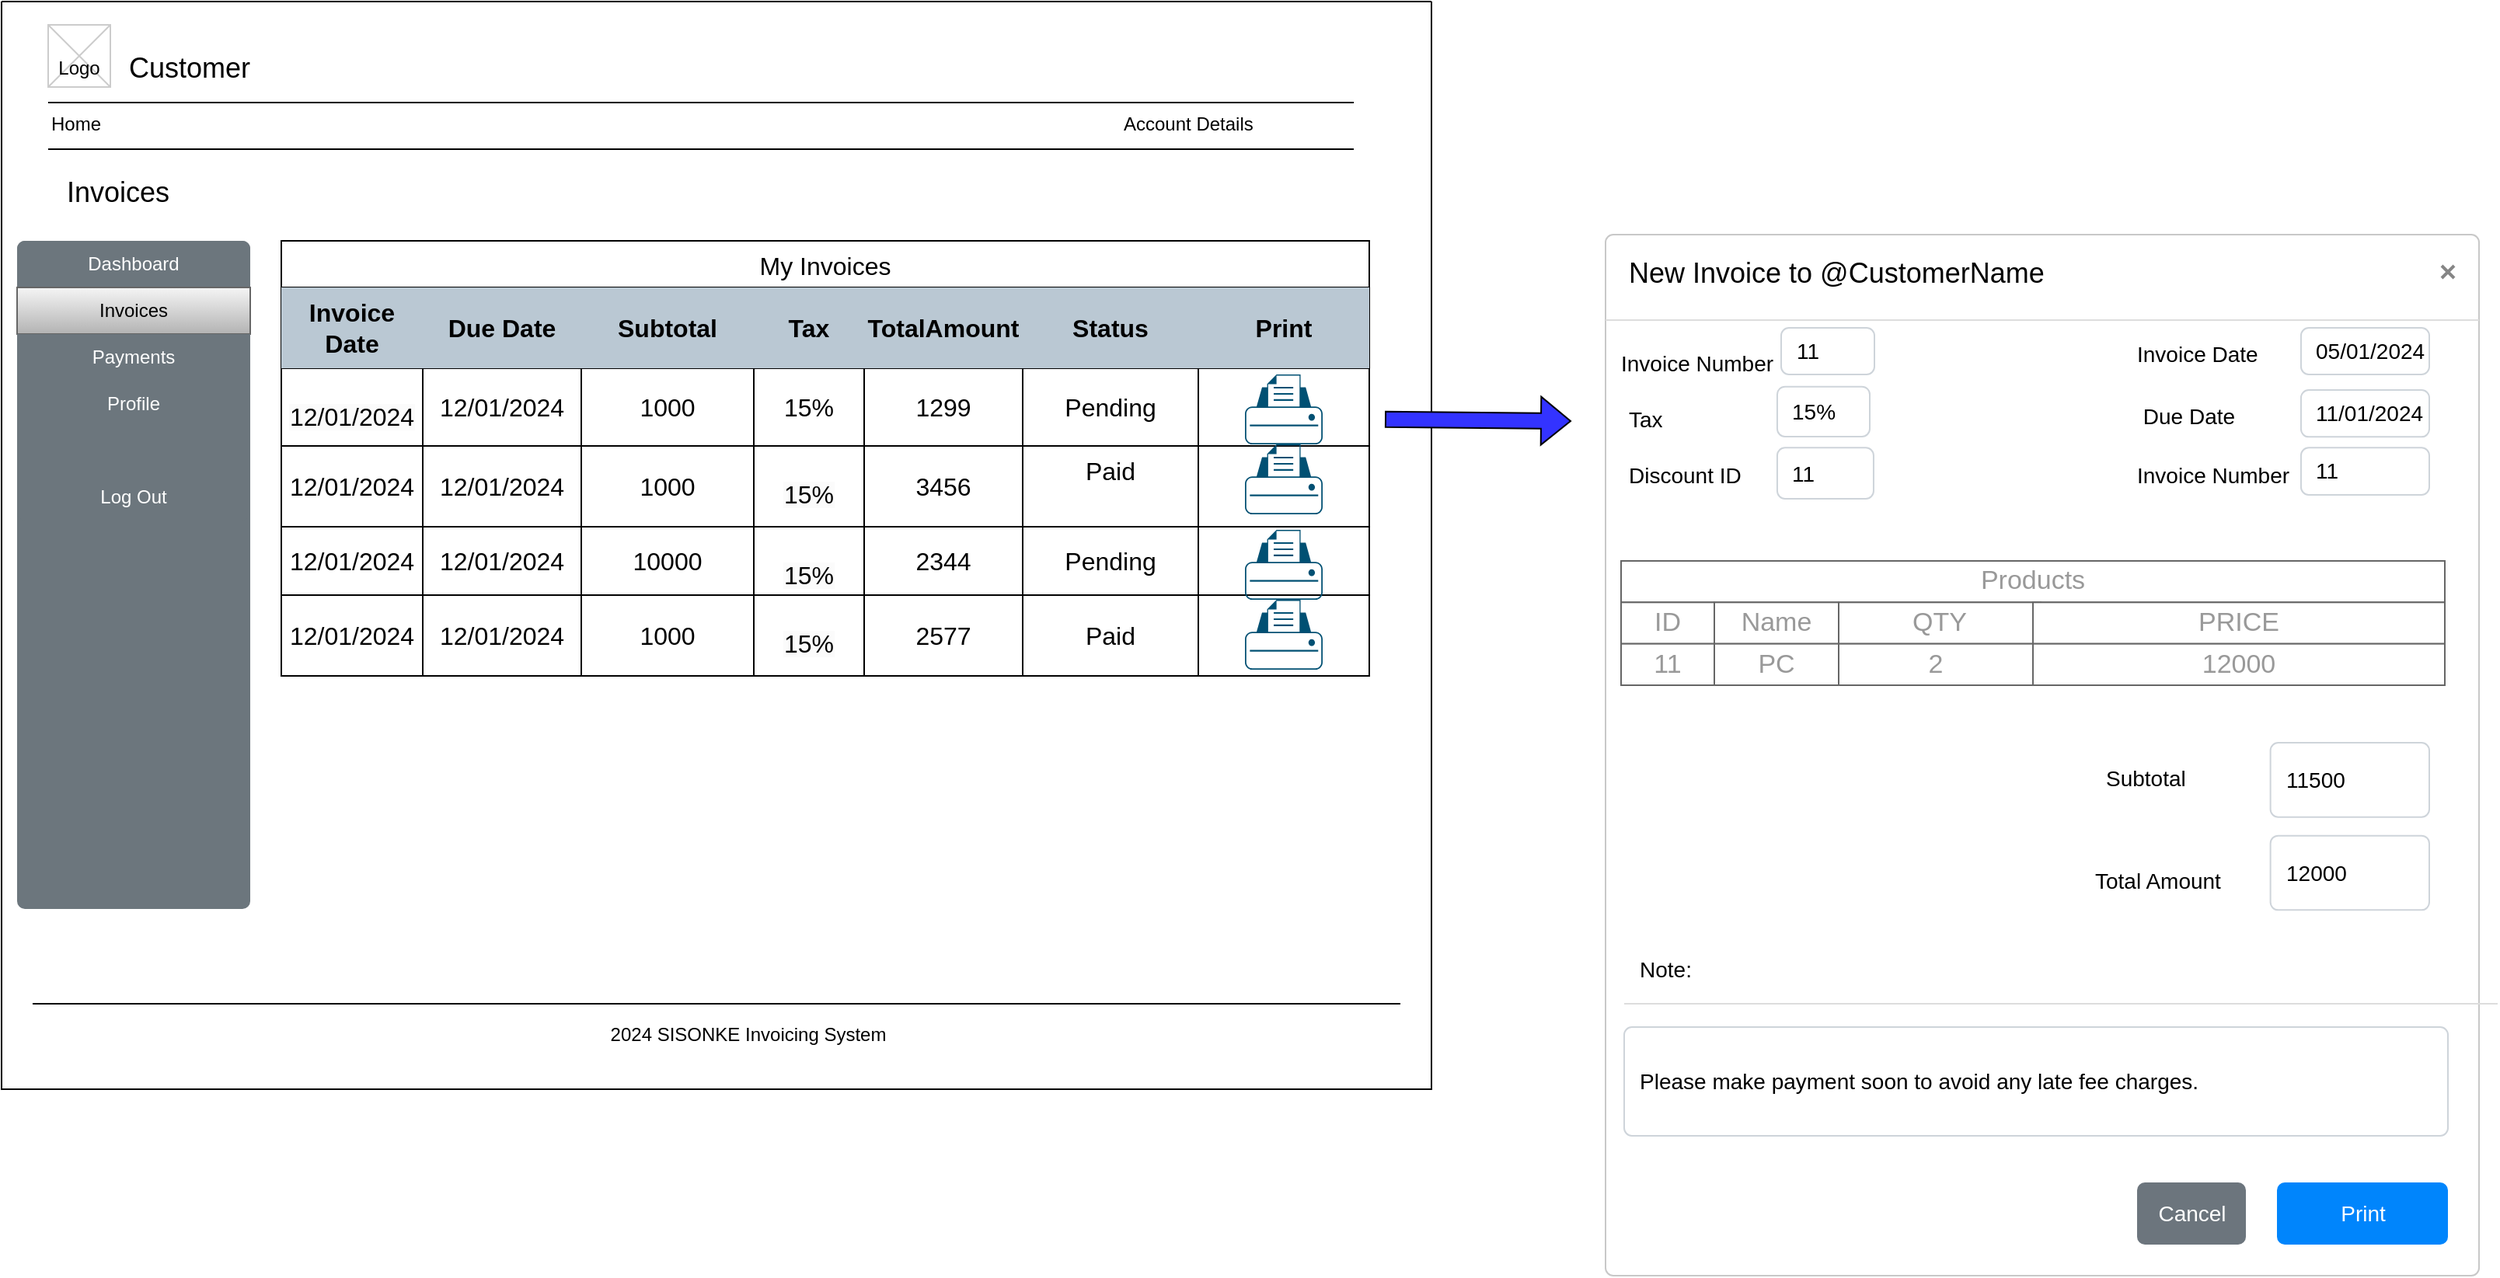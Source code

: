 <mxfile version="24.5.3" type="device">
  <diagram name="Page-1" id="y7AELLsBzkKwgcuG2bdO">
    <mxGraphModel dx="1902" dy="493" grid="1" gridSize="10" guides="1" tooltips="1" connect="1" arrows="1" fold="1" page="1" pageScale="1" pageWidth="827" pageHeight="1169" math="0" shadow="0">
      <root>
        <mxCell id="0" />
        <mxCell id="1" parent="0" />
        <mxCell id="CX3B6Y_W4LNCii7h9W19-57" value="" style="swimlane;startSize=0;" vertex="1" parent="1">
          <mxGeometry x="-10" width="920" height="700" as="geometry" />
        </mxCell>
        <mxCell id="CX3B6Y_W4LNCii7h9W19-58" value="" style="line;strokeWidth=1" vertex="1" parent="CX3B6Y_W4LNCii7h9W19-57">
          <mxGeometry x="20" y="640" width="880" height="10" as="geometry" />
        </mxCell>
        <mxCell id="CX3B6Y_W4LNCii7h9W19-59" value="" style="html=1;shadow=0;dashed=0;shape=mxgraph.bootstrap.rrect;rSize=5;strokeColor=none;html=1;whiteSpace=wrap;fillColor=#6C767D;fontColor=#ffffff;sketch=0;" vertex="1" parent="CX3B6Y_W4LNCii7h9W19-57">
          <mxGeometry x="10" y="154" width="150" height="430" as="geometry" />
        </mxCell>
        <mxCell id="CX3B6Y_W4LNCii7h9W19-60" value="Dashboard" style="strokeColor=inherit;fillColor=inherit;gradientColor=inherit;fontColor=inherit;html=1;shadow=0;dashed=0;shape=mxgraph.bootstrap.topButton;rSize=5;perimeter=none;whiteSpace=wrap;resizeWidth=1;sketch=0;" vertex="1" parent="CX3B6Y_W4LNCii7h9W19-59">
          <mxGeometry width="150" height="30" relative="1" as="geometry" />
        </mxCell>
        <mxCell id="CX3B6Y_W4LNCii7h9W19-61" value="Invoices" style="strokeColor=#666666;fillColor=#f5f5f5;gradientColor=#b3b3b3;html=1;shadow=5;dashed=0;perimeter=none;whiteSpace=wrap;resizeWidth=1;sketch=0;" vertex="1" parent="CX3B6Y_W4LNCii7h9W19-59">
          <mxGeometry width="150" height="30" relative="1" as="geometry">
            <mxPoint y="30" as="offset" />
          </mxGeometry>
        </mxCell>
        <mxCell id="CX3B6Y_W4LNCii7h9W19-62" value="Payments" style="strokeColor=inherit;fillColor=inherit;gradientColor=inherit;fontColor=inherit;html=1;shadow=0;dashed=0;perimeter=none;whiteSpace=wrap;resizeWidth=1;sketch=0;" vertex="1" parent="CX3B6Y_W4LNCii7h9W19-59">
          <mxGeometry width="150" height="30" relative="1" as="geometry">
            <mxPoint y="60" as="offset" />
          </mxGeometry>
        </mxCell>
        <mxCell id="CX3B6Y_W4LNCii7h9W19-63" value="Profile" style="strokeColor=inherit;fillColor=inherit;gradientColor=inherit;fontColor=inherit;html=1;shadow=0;dashed=0;perimeter=none;whiteSpace=wrap;resizeWidth=1;sketch=0;" vertex="1" parent="CX3B6Y_W4LNCii7h9W19-59">
          <mxGeometry width="150" height="30" relative="1" as="geometry">
            <mxPoint y="90" as="offset" />
          </mxGeometry>
        </mxCell>
        <mxCell id="CX3B6Y_W4LNCii7h9W19-64" value="" style="strokeColor=inherit;fillColor=inherit;gradientColor=inherit;fontColor=inherit;html=1;shadow=0;dashed=0;perimeter=none;whiteSpace=wrap;resizeWidth=1;sketch=0;" vertex="1" parent="CX3B6Y_W4LNCii7h9W19-59">
          <mxGeometry width="150" height="30" relative="1" as="geometry">
            <mxPoint y="120" as="offset" />
          </mxGeometry>
        </mxCell>
        <mxCell id="CX3B6Y_W4LNCii7h9W19-65" value="Log Out" style="strokeColor=inherit;fillColor=inherit;gradientColor=inherit;fontColor=inherit;html=1;shadow=0;dashed=0;shape=mxgraph.bootstrap.bottomButton;rSize=5;perimeter=none;whiteSpace=wrap;resizeWidth=1;resizeHeight=0;sketch=0;" vertex="1" parent="CX3B6Y_W4LNCii7h9W19-59">
          <mxGeometry y="1" width="150" height="30" relative="1" as="geometry">
            <mxPoint y="-280" as="offset" />
          </mxGeometry>
        </mxCell>
        <mxCell id="CX3B6Y_W4LNCii7h9W19-68" value="    Invoices" style="text;spacingTop=-5;fontSize=18;fontStyle=0" vertex="1" parent="CX3B6Y_W4LNCii7h9W19-57">
          <mxGeometry x="20" y="110" width="230" height="20" as="geometry" />
        </mxCell>
        <mxCell id="CX3B6Y_W4LNCii7h9W19-69" value="My Invoices" style="shape=table;startSize=30;container=1;collapsible=0;childLayout=tableLayout;strokeColor=default;fontSize=16;" vertex="1" parent="CX3B6Y_W4LNCii7h9W19-57">
          <mxGeometry x="180" y="154" width="700" height="280" as="geometry" />
        </mxCell>
        <mxCell id="CX3B6Y_W4LNCii7h9W19-70" value="" style="shape=tableRow;horizontal=0;startSize=0;swimlaneHead=0;swimlaneBody=0;strokeColor=inherit;top=0;left=0;bottom=0;right=0;collapsible=0;dropTarget=0;fillColor=none;points=[[0,0.5],[1,0.5]];portConstraint=eastwest;fontSize=16;" vertex="1" parent="CX3B6Y_W4LNCii7h9W19-69">
          <mxGeometry y="30" width="700" height="52" as="geometry" />
        </mxCell>
        <mxCell id="CX3B6Y_W4LNCii7h9W19-71" value="Invoice Date" style="shape=partialRectangle;html=1;whiteSpace=wrap;connectable=0;strokeColor=#23445d;overflow=hidden;fillColor=#bac8d3;top=0;left=0;bottom=0;right=0;pointerEvents=1;fontSize=16;fontStyle=1" vertex="1" parent="CX3B6Y_W4LNCii7h9W19-70">
          <mxGeometry width="91" height="52" as="geometry">
            <mxRectangle width="91" height="52" as="alternateBounds" />
          </mxGeometry>
        </mxCell>
        <mxCell id="CX3B6Y_W4LNCii7h9W19-72" value="Due Date" style="shape=partialRectangle;html=1;whiteSpace=wrap;connectable=0;strokeColor=#23445d;overflow=hidden;fillColor=#bac8d3;top=0;left=0;bottom=0;right=0;pointerEvents=1;fontSize=16;fontStyle=1" vertex="1" parent="CX3B6Y_W4LNCii7h9W19-70">
          <mxGeometry x="91" width="102" height="52" as="geometry">
            <mxRectangle width="102" height="52" as="alternateBounds" />
          </mxGeometry>
        </mxCell>
        <mxCell id="CX3B6Y_W4LNCii7h9W19-73" value="Subtotal" style="shape=partialRectangle;html=1;whiteSpace=wrap;connectable=0;strokeColor=#23445d;overflow=hidden;fillColor=#bac8d3;top=0;left=0;bottom=0;right=0;pointerEvents=1;fontSize=16;fontStyle=1" vertex="1" parent="CX3B6Y_W4LNCii7h9W19-70">
          <mxGeometry x="193" width="111" height="52" as="geometry">
            <mxRectangle width="111" height="52" as="alternateBounds" />
          </mxGeometry>
        </mxCell>
        <mxCell id="CX3B6Y_W4LNCii7h9W19-74" value="Tax" style="shape=partialRectangle;html=1;whiteSpace=wrap;connectable=0;strokeColor=#23445d;overflow=hidden;fillColor=#bac8d3;top=0;left=0;bottom=0;right=0;pointerEvents=1;fontSize=16;fontStyle=1" vertex="1" parent="CX3B6Y_W4LNCii7h9W19-70">
          <mxGeometry x="304" width="71" height="52" as="geometry">
            <mxRectangle width="71" height="52" as="alternateBounds" />
          </mxGeometry>
        </mxCell>
        <mxCell id="CX3B6Y_W4LNCii7h9W19-75" value="TotalAmount" style="shape=partialRectangle;html=1;whiteSpace=wrap;connectable=0;strokeColor=#23445d;overflow=hidden;fillColor=#bac8d3;top=0;left=0;bottom=0;right=0;pointerEvents=1;fontSize=16;fontStyle=1" vertex="1" parent="CX3B6Y_W4LNCii7h9W19-70">
          <mxGeometry x="375" width="102" height="52" as="geometry">
            <mxRectangle width="102" height="52" as="alternateBounds" />
          </mxGeometry>
        </mxCell>
        <mxCell id="CX3B6Y_W4LNCii7h9W19-76" value="Status" style="shape=partialRectangle;html=1;whiteSpace=wrap;connectable=0;strokeColor=#23445d;overflow=hidden;fillColor=#bac8d3;top=0;left=0;bottom=0;right=0;pointerEvents=1;fontSize=16;fontStyle=1" vertex="1" parent="CX3B6Y_W4LNCii7h9W19-70">
          <mxGeometry x="477" width="113" height="52" as="geometry">
            <mxRectangle width="113" height="52" as="alternateBounds" />
          </mxGeometry>
        </mxCell>
        <mxCell id="CX3B6Y_W4LNCii7h9W19-129" value="Print" style="shape=partialRectangle;html=1;whiteSpace=wrap;connectable=0;strokeColor=#23445d;overflow=hidden;fillColor=#bac8d3;top=0;left=0;bottom=0;right=0;pointerEvents=1;fontSize=16;fontStyle=1" vertex="1" parent="CX3B6Y_W4LNCii7h9W19-70">
          <mxGeometry x="590" width="110" height="52" as="geometry">
            <mxRectangle width="110" height="52" as="alternateBounds" />
          </mxGeometry>
        </mxCell>
        <mxCell id="CX3B6Y_W4LNCii7h9W19-77" value="" style="shape=tableRow;horizontal=0;startSize=0;swimlaneHead=0;swimlaneBody=0;strokeColor=inherit;top=0;left=0;bottom=0;right=0;collapsible=0;dropTarget=0;fillColor=none;points=[[0,0.5],[1,0.5]];portConstraint=eastwest;fontSize=16;" vertex="1" parent="CX3B6Y_W4LNCii7h9W19-69">
          <mxGeometry y="82" width="700" height="50" as="geometry" />
        </mxCell>
        <mxCell id="CX3B6Y_W4LNCii7h9W19-78" value="&#xa;&lt;span style=&quot;color: rgb(0, 0, 0); font-family: Helvetica; font-size: 16px; font-style: normal; font-variant-ligatures: normal; font-variant-caps: normal; font-weight: 400; letter-spacing: normal; orphans: 2; text-align: center; text-indent: 0px; text-transform: none; widows: 2; word-spacing: 0px; -webkit-text-stroke-width: 0px; white-space: normal; background-color: rgb(251, 251, 251); text-decoration-thickness: initial; text-decoration-style: initial; text-decoration-color: initial; display: inline !important; float: none;&quot;&gt;12/01/2024&lt;/span&gt;&#xa;&#xa;" style="shape=partialRectangle;html=1;whiteSpace=wrap;connectable=0;strokeColor=inherit;overflow=hidden;fillColor=none;top=0;left=0;bottom=0;right=0;pointerEvents=1;fontSize=16;" vertex="1" parent="CX3B6Y_W4LNCii7h9W19-77">
          <mxGeometry width="91" height="50" as="geometry">
            <mxRectangle width="91" height="50" as="alternateBounds" />
          </mxGeometry>
        </mxCell>
        <mxCell id="CX3B6Y_W4LNCii7h9W19-79" value="12/01/2024" style="shape=partialRectangle;html=1;whiteSpace=wrap;connectable=0;strokeColor=inherit;overflow=hidden;fillColor=none;top=0;left=0;bottom=0;right=0;pointerEvents=1;fontSize=16;" vertex="1" parent="CX3B6Y_W4LNCii7h9W19-77">
          <mxGeometry x="91" width="102" height="50" as="geometry">
            <mxRectangle width="102" height="50" as="alternateBounds" />
          </mxGeometry>
        </mxCell>
        <mxCell id="CX3B6Y_W4LNCii7h9W19-80" value="1000" style="shape=partialRectangle;html=1;whiteSpace=wrap;connectable=0;strokeColor=inherit;overflow=hidden;fillColor=none;top=0;left=0;bottom=0;right=0;pointerEvents=1;fontSize=16;" vertex="1" parent="CX3B6Y_W4LNCii7h9W19-77">
          <mxGeometry x="193" width="111" height="50" as="geometry">
            <mxRectangle width="111" height="50" as="alternateBounds" />
          </mxGeometry>
        </mxCell>
        <mxCell id="CX3B6Y_W4LNCii7h9W19-81" value="15%" style="shape=partialRectangle;html=1;whiteSpace=wrap;connectable=0;strokeColor=inherit;overflow=hidden;fillColor=none;top=0;left=0;bottom=0;right=0;pointerEvents=1;fontSize=16;" vertex="1" parent="CX3B6Y_W4LNCii7h9W19-77">
          <mxGeometry x="304" width="71" height="50" as="geometry">
            <mxRectangle width="71" height="50" as="alternateBounds" />
          </mxGeometry>
        </mxCell>
        <mxCell id="CX3B6Y_W4LNCii7h9W19-82" value="1299" style="shape=partialRectangle;html=1;whiteSpace=wrap;connectable=0;strokeColor=inherit;overflow=hidden;fillColor=none;top=0;left=0;bottom=0;right=0;pointerEvents=1;fontSize=16;" vertex="1" parent="CX3B6Y_W4LNCii7h9W19-77">
          <mxGeometry x="375" width="102" height="50" as="geometry">
            <mxRectangle width="102" height="50" as="alternateBounds" />
          </mxGeometry>
        </mxCell>
        <mxCell id="CX3B6Y_W4LNCii7h9W19-83" value="Pending" style="shape=partialRectangle;html=1;whiteSpace=wrap;connectable=0;strokeColor=inherit;overflow=hidden;fillColor=none;top=0;left=0;bottom=0;right=0;pointerEvents=1;fontSize=16;" vertex="1" parent="CX3B6Y_W4LNCii7h9W19-77">
          <mxGeometry x="477" width="113" height="50" as="geometry">
            <mxRectangle width="113" height="50" as="alternateBounds" />
          </mxGeometry>
        </mxCell>
        <mxCell id="CX3B6Y_W4LNCii7h9W19-130" style="shape=partialRectangle;html=1;whiteSpace=wrap;connectable=0;strokeColor=inherit;overflow=hidden;fillColor=none;top=0;left=0;bottom=0;right=0;pointerEvents=1;fontSize=16;" vertex="1" parent="CX3B6Y_W4LNCii7h9W19-77">
          <mxGeometry x="590" width="110" height="50" as="geometry">
            <mxRectangle width="110" height="50" as="alternateBounds" />
          </mxGeometry>
        </mxCell>
        <mxCell id="CX3B6Y_W4LNCii7h9W19-84" value="" style="shape=tableRow;horizontal=0;startSize=0;swimlaneHead=0;swimlaneBody=0;strokeColor=inherit;top=0;left=0;bottom=0;right=0;collapsible=0;dropTarget=0;fillColor=none;points=[[0,0.5],[1,0.5]];portConstraint=eastwest;fontSize=16;" vertex="1" parent="CX3B6Y_W4LNCii7h9W19-69">
          <mxGeometry y="132" width="700" height="52" as="geometry" />
        </mxCell>
        <mxCell id="CX3B6Y_W4LNCii7h9W19-85" value="12/01/2024" style="shape=partialRectangle;html=1;whiteSpace=wrap;connectable=0;strokeColor=inherit;overflow=hidden;fillColor=none;top=0;left=0;bottom=0;right=0;pointerEvents=1;fontSize=16;" vertex="1" parent="CX3B6Y_W4LNCii7h9W19-84">
          <mxGeometry width="91" height="52" as="geometry">
            <mxRectangle width="91" height="52" as="alternateBounds" />
          </mxGeometry>
        </mxCell>
        <mxCell id="CX3B6Y_W4LNCii7h9W19-86" value="12/01/2024" style="shape=partialRectangle;html=1;whiteSpace=wrap;connectable=0;strokeColor=inherit;overflow=hidden;fillColor=none;top=0;left=0;bottom=0;right=0;pointerEvents=1;fontSize=16;" vertex="1" parent="CX3B6Y_W4LNCii7h9W19-84">
          <mxGeometry x="91" width="102" height="52" as="geometry">
            <mxRectangle width="102" height="52" as="alternateBounds" />
          </mxGeometry>
        </mxCell>
        <mxCell id="CX3B6Y_W4LNCii7h9W19-87" value="1000" style="shape=partialRectangle;html=1;whiteSpace=wrap;connectable=0;strokeColor=inherit;overflow=hidden;fillColor=none;top=0;left=0;bottom=0;right=0;pointerEvents=1;fontSize=16;" vertex="1" parent="CX3B6Y_W4LNCii7h9W19-84">
          <mxGeometry x="193" width="111" height="52" as="geometry">
            <mxRectangle width="111" height="52" as="alternateBounds" />
          </mxGeometry>
        </mxCell>
        <mxCell id="CX3B6Y_W4LNCii7h9W19-88" value="&#xa;&lt;span style=&quot;color: rgb(0, 0, 0); font-family: Helvetica; font-size: 16px; font-style: normal; font-variant-ligatures: normal; font-variant-caps: normal; font-weight: 400; letter-spacing: normal; orphans: 2; text-align: center; text-indent: 0px; text-transform: none; widows: 2; word-spacing: 0px; -webkit-text-stroke-width: 0px; white-space: normal; background-color: rgb(251, 251, 251); text-decoration-thickness: initial; text-decoration-style: initial; text-decoration-color: initial; display: inline !important; float: none;&quot;&gt;15%&lt;/span&gt;&#xa;&#xa;" style="shape=partialRectangle;html=1;whiteSpace=wrap;connectable=0;strokeColor=inherit;overflow=hidden;fillColor=none;top=0;left=0;bottom=0;right=0;pointerEvents=1;fontSize=16;" vertex="1" parent="CX3B6Y_W4LNCii7h9W19-84">
          <mxGeometry x="304" width="71" height="52" as="geometry">
            <mxRectangle width="71" height="52" as="alternateBounds" />
          </mxGeometry>
        </mxCell>
        <mxCell id="CX3B6Y_W4LNCii7h9W19-89" value="3456" style="shape=partialRectangle;html=1;whiteSpace=wrap;connectable=0;strokeColor=inherit;overflow=hidden;fillColor=none;top=0;left=0;bottom=0;right=0;pointerEvents=1;fontSize=16;" vertex="1" parent="CX3B6Y_W4LNCii7h9W19-84">
          <mxGeometry x="375" width="102" height="52" as="geometry">
            <mxRectangle width="102" height="52" as="alternateBounds" />
          </mxGeometry>
        </mxCell>
        <mxCell id="CX3B6Y_W4LNCii7h9W19-90" value="Paid&lt;div&gt;&lt;span style=&quot;white-space: pre;&quot;&gt;&#x9;&lt;/span&gt;&lt;span style=&quot;white-space: pre;&quot;&gt;&#x9;&lt;/span&gt;&lt;br&gt;&lt;/div&gt;" style="shape=partialRectangle;html=1;whiteSpace=wrap;connectable=0;strokeColor=inherit;overflow=hidden;fillColor=none;top=0;left=0;bottom=0;right=0;pointerEvents=1;fontSize=16;" vertex="1" parent="CX3B6Y_W4LNCii7h9W19-84">
          <mxGeometry x="477" width="113" height="52" as="geometry">
            <mxRectangle width="113" height="52" as="alternateBounds" />
          </mxGeometry>
        </mxCell>
        <mxCell id="CX3B6Y_W4LNCii7h9W19-131" value="&lt;span style=&quot;color: rgba(0, 0, 0, 0); font-family: monospace; font-size: 0px; text-align: start; text-wrap: nowrap;&quot;&gt;%3CmxGraphModel%3E%3Croot%3E%3CmxCell%20id%3D%220%22%2F%3E%3CmxCell%20id%3D%221%22%20parent%3D%220%22%2F%3E%3CmxCell%20id%3D%222%22%20value%3D%22%22%20style%3D%22points%3D%5B%5B0.22%2C0.185%2C0%5D%2C%5B0.5%2C0%2C0%5D%2C%5B0.78%2C0.185%2C0%5D%2C%5B0.975%2C0.49%2C0%5D%2C%5B1%2C0.73%2C0%5D%2C%5B0.975%2C0.97%2C0%5D%2C%5B0.5%2C1%2C0%5D%2C%5B0.025%2C0.97%2C0%5D%2C%5B0%2C0.73%2C0%5D%2C%5B0.025%2C0.49%2C0%5D%5D%3BverticalLabelPosition%3Dbottom%3Bsketch%3D0%3Bhtml%3D1%3BverticalAlign%3Dtop%3Baspect%3Dfixed%3Balign%3Dcenter%3BpointerEvents%3D1%3Bshape%3Dmxgraph.cisco19.printer%3BfillColor%3D%23005073%3BstrokeColor%3Dnone%3B%22%20vertex%3D%221%22%20parent%3D%221%22%3E%3CmxGeometry%20x%3D%22800%22%20y%3D%22260%22%20width%3D%2250%22%20height%3D%2245%22%20as%3D%22geometry%22%2F%3E%3C%2FmxCell%3E%3C%2Froot%3E%3C%2FmxGraphModel%3E&lt;/span&gt;" style="shape=partialRectangle;html=1;whiteSpace=wrap;connectable=0;strokeColor=inherit;overflow=hidden;fillColor=none;top=0;left=0;bottom=0;right=0;pointerEvents=1;fontSize=16;" vertex="1" parent="CX3B6Y_W4LNCii7h9W19-84">
          <mxGeometry x="590" width="110" height="52" as="geometry">
            <mxRectangle width="110" height="52" as="alternateBounds" />
          </mxGeometry>
        </mxCell>
        <mxCell id="CX3B6Y_W4LNCii7h9W19-122" style="shape=tableRow;horizontal=0;startSize=0;swimlaneHead=0;swimlaneBody=0;strokeColor=inherit;top=0;left=0;bottom=0;right=0;collapsible=0;dropTarget=0;fillColor=none;points=[[0,0.5],[1,0.5]];portConstraint=eastwest;fontSize=16;" vertex="1" parent="CX3B6Y_W4LNCii7h9W19-69">
          <mxGeometry y="184" width="700" height="44" as="geometry" />
        </mxCell>
        <mxCell id="CX3B6Y_W4LNCii7h9W19-123" value="12/01/2024" style="shape=partialRectangle;html=1;whiteSpace=wrap;connectable=0;strokeColor=inherit;overflow=hidden;fillColor=none;top=0;left=0;bottom=0;right=0;pointerEvents=1;fontSize=16;" vertex="1" parent="CX3B6Y_W4LNCii7h9W19-122">
          <mxGeometry width="91" height="44" as="geometry">
            <mxRectangle width="91" height="44" as="alternateBounds" />
          </mxGeometry>
        </mxCell>
        <mxCell id="CX3B6Y_W4LNCii7h9W19-124" value="12/01/2024" style="shape=partialRectangle;html=1;whiteSpace=wrap;connectable=0;strokeColor=inherit;overflow=hidden;fillColor=none;top=0;left=0;bottom=0;right=0;pointerEvents=1;fontSize=16;" vertex="1" parent="CX3B6Y_W4LNCii7h9W19-122">
          <mxGeometry x="91" width="102" height="44" as="geometry">
            <mxRectangle width="102" height="44" as="alternateBounds" />
          </mxGeometry>
        </mxCell>
        <mxCell id="CX3B6Y_W4LNCii7h9W19-125" value="10000" style="shape=partialRectangle;html=1;whiteSpace=wrap;connectable=0;strokeColor=inherit;overflow=hidden;fillColor=none;top=0;left=0;bottom=0;right=0;pointerEvents=1;fontSize=16;" vertex="1" parent="CX3B6Y_W4LNCii7h9W19-122">
          <mxGeometry x="193" width="111" height="44" as="geometry">
            <mxRectangle width="111" height="44" as="alternateBounds" />
          </mxGeometry>
        </mxCell>
        <mxCell id="CX3B6Y_W4LNCii7h9W19-126" value="&#xa;&lt;span style=&quot;color: rgb(0, 0, 0); font-family: Helvetica; font-size: 16px; font-style: normal; font-variant-ligatures: normal; font-variant-caps: normal; font-weight: 400; letter-spacing: normal; orphans: 2; text-align: center; text-indent: 0px; text-transform: none; widows: 2; word-spacing: 0px; -webkit-text-stroke-width: 0px; white-space: normal; background-color: rgb(251, 251, 251); text-decoration-thickness: initial; text-decoration-style: initial; text-decoration-color: initial; display: inline !important; float: none;&quot;&gt;15%&lt;/span&gt;&#xa;&#xa;" style="shape=partialRectangle;html=1;whiteSpace=wrap;connectable=0;strokeColor=inherit;overflow=hidden;fillColor=none;top=0;left=0;bottom=0;right=0;pointerEvents=1;fontSize=16;" vertex="1" parent="CX3B6Y_W4LNCii7h9W19-122">
          <mxGeometry x="304" width="71" height="44" as="geometry">
            <mxRectangle width="71" height="44" as="alternateBounds" />
          </mxGeometry>
        </mxCell>
        <mxCell id="CX3B6Y_W4LNCii7h9W19-127" value="2344" style="shape=partialRectangle;html=1;whiteSpace=wrap;connectable=0;strokeColor=inherit;overflow=hidden;fillColor=none;top=0;left=0;bottom=0;right=0;pointerEvents=1;fontSize=16;" vertex="1" parent="CX3B6Y_W4LNCii7h9W19-122">
          <mxGeometry x="375" width="102" height="44" as="geometry">
            <mxRectangle width="102" height="44" as="alternateBounds" />
          </mxGeometry>
        </mxCell>
        <mxCell id="CX3B6Y_W4LNCii7h9W19-128" value="Pending" style="shape=partialRectangle;html=1;whiteSpace=wrap;connectable=0;strokeColor=inherit;overflow=hidden;fillColor=none;top=0;left=0;bottom=0;right=0;pointerEvents=1;fontSize=16;" vertex="1" parent="CX3B6Y_W4LNCii7h9W19-122">
          <mxGeometry x="477" width="113" height="44" as="geometry">
            <mxRectangle width="113" height="44" as="alternateBounds" />
          </mxGeometry>
        </mxCell>
        <mxCell id="CX3B6Y_W4LNCii7h9W19-132" style="shape=partialRectangle;html=1;whiteSpace=wrap;connectable=0;strokeColor=inherit;overflow=hidden;fillColor=none;top=0;left=0;bottom=0;right=0;pointerEvents=1;fontSize=16;" vertex="1" parent="CX3B6Y_W4LNCii7h9W19-122">
          <mxGeometry x="590" width="110" height="44" as="geometry">
            <mxRectangle width="110" height="44" as="alternateBounds" />
          </mxGeometry>
        </mxCell>
        <mxCell id="CX3B6Y_W4LNCii7h9W19-115" style="shape=tableRow;horizontal=0;startSize=0;swimlaneHead=0;swimlaneBody=0;strokeColor=inherit;top=0;left=0;bottom=0;right=0;collapsible=0;dropTarget=0;fillColor=none;points=[[0,0.5],[1,0.5]];portConstraint=eastwest;fontSize=16;" vertex="1" parent="CX3B6Y_W4LNCii7h9W19-69">
          <mxGeometry y="228" width="700" height="52" as="geometry" />
        </mxCell>
        <mxCell id="CX3B6Y_W4LNCii7h9W19-116" value="12/01/2024" style="shape=partialRectangle;html=1;whiteSpace=wrap;connectable=0;strokeColor=inherit;overflow=hidden;fillColor=none;top=0;left=0;bottom=0;right=0;pointerEvents=1;fontSize=16;" vertex="1" parent="CX3B6Y_W4LNCii7h9W19-115">
          <mxGeometry width="91" height="52" as="geometry">
            <mxRectangle width="91" height="52" as="alternateBounds" />
          </mxGeometry>
        </mxCell>
        <mxCell id="CX3B6Y_W4LNCii7h9W19-117" value="12/01/2024" style="shape=partialRectangle;html=1;whiteSpace=wrap;connectable=0;strokeColor=inherit;overflow=hidden;fillColor=none;top=0;left=0;bottom=0;right=0;pointerEvents=1;fontSize=16;" vertex="1" parent="CX3B6Y_W4LNCii7h9W19-115">
          <mxGeometry x="91" width="102" height="52" as="geometry">
            <mxRectangle width="102" height="52" as="alternateBounds" />
          </mxGeometry>
        </mxCell>
        <mxCell id="CX3B6Y_W4LNCii7h9W19-118" value="1000" style="shape=partialRectangle;html=1;whiteSpace=wrap;connectable=0;strokeColor=inherit;overflow=hidden;fillColor=none;top=0;left=0;bottom=0;right=0;pointerEvents=1;fontSize=16;" vertex="1" parent="CX3B6Y_W4LNCii7h9W19-115">
          <mxGeometry x="193" width="111" height="52" as="geometry">
            <mxRectangle width="111" height="52" as="alternateBounds" />
          </mxGeometry>
        </mxCell>
        <mxCell id="CX3B6Y_W4LNCii7h9W19-119" value="&#xa;&lt;span style=&quot;color: rgb(0, 0, 0); font-family: Helvetica; font-size: 16px; font-style: normal; font-variant-ligatures: normal; font-variant-caps: normal; font-weight: 400; letter-spacing: normal; orphans: 2; text-align: center; text-indent: 0px; text-transform: none; widows: 2; word-spacing: 0px; -webkit-text-stroke-width: 0px; white-space: normal; background-color: rgb(251, 251, 251); text-decoration-thickness: initial; text-decoration-style: initial; text-decoration-color: initial; display: inline !important; float: none;&quot;&gt;15%&lt;/span&gt;&#xa;&#xa;" style="shape=partialRectangle;html=1;whiteSpace=wrap;connectable=0;strokeColor=inherit;overflow=hidden;fillColor=none;top=0;left=0;bottom=0;right=0;pointerEvents=1;fontSize=16;" vertex="1" parent="CX3B6Y_W4LNCii7h9W19-115">
          <mxGeometry x="304" width="71" height="52" as="geometry">
            <mxRectangle width="71" height="52" as="alternateBounds" />
          </mxGeometry>
        </mxCell>
        <mxCell id="CX3B6Y_W4LNCii7h9W19-120" value="2577" style="shape=partialRectangle;html=1;whiteSpace=wrap;connectable=0;strokeColor=inherit;overflow=hidden;fillColor=none;top=0;left=0;bottom=0;right=0;pointerEvents=1;fontSize=16;" vertex="1" parent="CX3B6Y_W4LNCii7h9W19-115">
          <mxGeometry x="375" width="102" height="52" as="geometry">
            <mxRectangle width="102" height="52" as="alternateBounds" />
          </mxGeometry>
        </mxCell>
        <mxCell id="CX3B6Y_W4LNCii7h9W19-121" value="Paid" style="shape=partialRectangle;html=1;whiteSpace=wrap;connectable=0;strokeColor=inherit;overflow=hidden;fillColor=none;top=0;left=0;bottom=0;right=0;pointerEvents=1;fontSize=16;" vertex="1" parent="CX3B6Y_W4LNCii7h9W19-115">
          <mxGeometry x="477" width="113" height="52" as="geometry">
            <mxRectangle width="113" height="52" as="alternateBounds" />
          </mxGeometry>
        </mxCell>
        <mxCell id="CX3B6Y_W4LNCii7h9W19-133" style="shape=partialRectangle;html=1;whiteSpace=wrap;connectable=0;strokeColor=inherit;overflow=hidden;fillColor=none;top=0;left=0;bottom=0;right=0;pointerEvents=1;fontSize=16;" vertex="1" parent="CX3B6Y_W4LNCii7h9W19-115">
          <mxGeometry x="590" width="110" height="52" as="geometry">
            <mxRectangle width="110" height="52" as="alternateBounds" />
          </mxGeometry>
        </mxCell>
        <mxCell id="CX3B6Y_W4LNCii7h9W19-91" value="2024 SISONKE Invoicing System" style="text;html=1;align=center;verticalAlign=middle;resizable=0;points=[];autosize=1;strokeColor=none;fillColor=none;" vertex="1" parent="CX3B6Y_W4LNCii7h9W19-57">
          <mxGeometry x="380" y="650" width="200" height="30" as="geometry" />
        </mxCell>
        <mxCell id="CX3B6Y_W4LNCii7h9W19-134" value="" style="points=[[0.22,0.185,0],[0.5,0,0],[0.78,0.185,0],[0.975,0.49,0],[1,0.73,0],[0.975,0.97,0],[0.5,1,0],[0.025,0.97,0],[0,0.73,0],[0.025,0.49,0]];verticalLabelPosition=bottom;sketch=0;html=1;verticalAlign=top;aspect=fixed;align=center;pointerEvents=1;shape=mxgraph.cisco19.printer;fillColor=#005073;strokeColor=none;" vertex="1" parent="CX3B6Y_W4LNCii7h9W19-57">
          <mxGeometry x="800" y="240" width="50" height="45" as="geometry" />
        </mxCell>
        <mxCell id="CX3B6Y_W4LNCii7h9W19-135" value="" style="points=[[0.22,0.185,0],[0.5,0,0],[0.78,0.185,0],[0.975,0.49,0],[1,0.73,0],[0.975,0.97,0],[0.5,1,0],[0.025,0.97,0],[0,0.73,0],[0.025,0.49,0]];verticalLabelPosition=bottom;sketch=0;html=1;verticalAlign=top;aspect=fixed;align=center;pointerEvents=1;shape=mxgraph.cisco19.printer;fillColor=#005073;strokeColor=none;" vertex="1" parent="CX3B6Y_W4LNCii7h9W19-57">
          <mxGeometry x="800" y="285" width="50" height="45" as="geometry" />
        </mxCell>
        <mxCell id="CX3B6Y_W4LNCii7h9W19-136" value="" style="points=[[0.22,0.185,0],[0.5,0,0],[0.78,0.185,0],[0.975,0.49,0],[1,0.73,0],[0.975,0.97,0],[0.5,1,0],[0.025,0.97,0],[0,0.73,0],[0.025,0.49,0]];verticalLabelPosition=bottom;sketch=0;html=1;verticalAlign=top;aspect=fixed;align=center;pointerEvents=1;shape=mxgraph.cisco19.printer;fillColor=#005073;strokeColor=none;" vertex="1" parent="CX3B6Y_W4LNCii7h9W19-57">
          <mxGeometry x="800" y="385" width="50" height="45" as="geometry" />
        </mxCell>
        <mxCell id="CX3B6Y_W4LNCii7h9W19-137" value="" style="points=[[0.22,0.185,0],[0.5,0,0],[0.78,0.185,0],[0.975,0.49,0],[1,0.73,0],[0.975,0.97,0],[0.5,1,0],[0.025,0.97,0],[0,0.73,0],[0.025,0.49,0]];verticalLabelPosition=bottom;sketch=0;html=1;verticalAlign=top;aspect=fixed;align=center;pointerEvents=1;shape=mxgraph.cisco19.printer;fillColor=#005073;strokeColor=none;" vertex="1" parent="CX3B6Y_W4LNCii7h9W19-57">
          <mxGeometry x="800" y="340" width="50" height="45" as="geometry" />
        </mxCell>
        <mxCell id="CX3B6Y_W4LNCii7h9W19-434" value="" style="shape=flexArrow;endArrow=classic;html=1;rounded=0;fillColor=#3333FF;" edge="1" parent="CX3B6Y_W4LNCii7h9W19-57">
          <mxGeometry width="50" height="50" relative="1" as="geometry">
            <mxPoint x="890" y="268.929" as="sourcePoint" />
            <mxPoint x="1010" y="270" as="targetPoint" />
          </mxGeometry>
        </mxCell>
        <mxCell id="CX3B6Y_W4LNCii7h9W19-94" value="Customer" style="text;spacingTop=-5;fontSize=18;fontStyle=0" vertex="1" parent="1">
          <mxGeometry x="70" y="30" width="230" height="20" as="geometry" />
        </mxCell>
        <mxCell id="CX3B6Y_W4LNCii7h9W19-95" value="" style="line;strokeWidth=1" vertex="1" parent="1">
          <mxGeometry x="20" y="60" width="840" height="10" as="geometry" />
        </mxCell>
        <mxCell id="CX3B6Y_W4LNCii7h9W19-96" value="" style="line;strokeWidth=1" vertex="1" parent="1">
          <mxGeometry x="20" y="90" width="840" height="10" as="geometry" />
        </mxCell>
        <mxCell id="CX3B6Y_W4LNCii7h9W19-97" value="Home" style="text;spacingTop=-5;" vertex="1" parent="1">
          <mxGeometry x="20" y="70.0" width="30" height="20" as="geometry" />
        </mxCell>
        <mxCell id="CX3B6Y_W4LNCii7h9W19-98" value="Account Details" style="text;spacingTop=-5;" vertex="1" parent="1">
          <mxGeometry x="710" y="70.0" width="30" height="20" as="geometry" />
        </mxCell>
        <mxCell id="CX3B6Y_W4LNCii7h9W19-99" value="" style="verticalLabelPosition=bottom;verticalAlign=top;strokeWidth=1;shape=mxgraph.mockup.graphics.iconGrid;strokeColor=#CCCCCC;gridSize=1,1;" vertex="1" parent="1">
          <mxGeometry x="20" y="15" width="40" height="40" as="geometry" />
        </mxCell>
        <mxCell id="CX3B6Y_W4LNCii7h9W19-100" value="&#xa;Logo" style="text;spacingTop=-5;align=center" vertex="1" parent="1">
          <mxGeometry x="20" y="20" width="40" height="40" as="geometry" />
        </mxCell>
        <mxCell id="CX3B6Y_W4LNCii7h9W19-328" value="" style="html=1;verticalLabelPosition=bottom;labelBackgroundColor=#ffffff;verticalAlign=top;shadow=0;dashed=0;strokeWidth=2;shape=mxgraph.ios7.misc.right;strokeColor=#0080f0;" vertex="1" parent="1">
          <mxGeometry x="1300" y="440" width="6" height="12" as="geometry" />
        </mxCell>
        <mxCell id="CX3B6Y_W4LNCii7h9W19-330" value="New Invoice to @CustomerName" style="html=1;shadow=0;dashed=0;shape=mxgraph.bootstrap.rrect;rSize=5;html=1;strokeColor=#C8C8C8;fillColor=#ffffff;whiteSpace=wrap;verticalAlign=top;align=left;fontSize=18;spacing=15;spacingTop=-5;" vertex="1" parent="1">
          <mxGeometry x="1022" y="150" width="562" height="670" as="geometry" />
        </mxCell>
        <mxCell id="CX3B6Y_W4LNCii7h9W19-331" value="" style="shape=line;strokeColor=#dddddd;resizeWidth=1;" vertex="1" parent="CX3B6Y_W4LNCii7h9W19-330">
          <mxGeometry width="562" height="10" relative="1" as="geometry">
            <mxPoint y="50" as="offset" />
          </mxGeometry>
        </mxCell>
        <mxCell id="CX3B6Y_W4LNCii7h9W19-332" value="" style="html=1;shadow=0;dashed=0;shape=mxgraph.bootstrap.x;strokeColor=#868686;strokeWidth=2;" vertex="1" parent="CX3B6Y_W4LNCii7h9W19-330">
          <mxGeometry x="1" width="8" height="8" relative="1" as="geometry">
            <mxPoint x="-24" y="20" as="offset" />
          </mxGeometry>
        </mxCell>
        <mxCell id="CX3B6Y_W4LNCii7h9W19-333" value="Invoice Number" style="strokeColor=none;fillColor=none;resizeWidth=1;align=left;verticalAlign=top;spacing=10;fontSize=14;whiteSpace=wrap;html=1;" vertex="1" parent="CX3B6Y_W4LNCii7h9W19-330">
          <mxGeometry width="122.618" height="30" relative="1" as="geometry">
            <mxPoint y="60" as="offset" />
          </mxGeometry>
        </mxCell>
        <mxCell id="CX3B6Y_W4LNCii7h9W19-334" value="11" style="html=1;shadow=0;dashed=0;shape=mxgraph.bootstrap.rrect;rSize=5;strokeColor=#CED4DA;fillColor=none;align=left;verticalAlign=middle;spacing=10;fontSize=14;whiteSpace=wrap;html=1;" vertex="1" parent="CX3B6Y_W4LNCii7h9W19-330">
          <mxGeometry width="60" height="30" relative="1" as="geometry">
            <mxPoint x="113" y="60" as="offset" />
          </mxGeometry>
        </mxCell>
        <mxCell id="CX3B6Y_W4LNCii7h9W19-335" value="Note:" style="strokeColor=none;fillColor=none;resizeWidth=1;align=left;verticalAlign=top;spacing=10;fontSize=14;whiteSpace=wrap;html=1;" vertex="1" parent="CX3B6Y_W4LNCii7h9W19-330">
          <mxGeometry width="562" height="40" relative="1" as="geometry">
            <mxPoint x="12" y="450" as="offset" />
          </mxGeometry>
        </mxCell>
        <mxCell id="CX3B6Y_W4LNCii7h9W19-336" value="Please make payment soon to avoid any late fee charges.&amp;nbsp;" style="html=1;shadow=0;dashed=0;shape=mxgraph.bootstrap.rrect;rSize=5;strokeColor=#CED4DA;fillColor=none;align=left;verticalAlign=middle;spacing=10;fontSize=14;whiteSpace=wrap;html=1;" vertex="1" parent="CX3B6Y_W4LNCii7h9W19-330">
          <mxGeometry width="530" height="70" relative="1" as="geometry">
            <mxPoint x="12" y="510" as="offset" />
          </mxGeometry>
        </mxCell>
        <mxCell id="CX3B6Y_W4LNCii7h9W19-337" value="" style="shape=line;strokeColor=#dddddd;resizeWidth=1;" vertex="1" parent="CX3B6Y_W4LNCii7h9W19-330">
          <mxGeometry width="562" height="10" relative="1" as="geometry">
            <mxPoint x="12" y="490" as="offset" />
          </mxGeometry>
        </mxCell>
        <mxCell id="CX3B6Y_W4LNCii7h9W19-338" value="Print" style="html=1;shadow=0;dashed=0;shape=mxgraph.bootstrap.rrect;rSize=5;fillColor=#0085FC;strokeColor=none;fontColor=#FFFFFF;fontSize=14;" vertex="1" parent="CX3B6Y_W4LNCii7h9W19-330">
          <mxGeometry x="1" y="1" width="110" height="40" relative="1" as="geometry">
            <mxPoint x="-130" y="-60" as="offset" />
          </mxGeometry>
        </mxCell>
        <mxCell id="CX3B6Y_W4LNCii7h9W19-339" value="Cancel" style="html=1;shadow=0;dashed=0;shape=mxgraph.bootstrap.rrect;rSize=5;fillColor=#6C757D;strokeColor=none;fontColor=#FFFFFF;fontSize=14;" vertex="1" parent="CX3B6Y_W4LNCii7h9W19-330">
          <mxGeometry x="1" y="1" width="70" height="40" relative="1" as="geometry">
            <mxPoint x="-220" y="-60" as="offset" />
          </mxGeometry>
        </mxCell>
        <mxCell id="CX3B6Y_W4LNCii7h9W19-341" value="Tax" style="strokeColor=none;fillColor=none;resizeWidth=1;align=left;verticalAlign=top;spacing=10;fontSize=14;whiteSpace=wrap;html=1;" vertex="1" parent="CX3B6Y_W4LNCii7h9W19-330">
          <mxGeometry x="5.11" y="95.717" width="122.618" height="35.893" as="geometry" />
        </mxCell>
        <mxCell id="CX3B6Y_W4LNCii7h9W19-342" value="15%" style="html=1;shadow=0;dashed=0;shape=mxgraph.bootstrap.rrect;rSize=5;strokeColor=#CED4DA;fillColor=none;align=left;verticalAlign=middle;spacing=10;fontSize=14;whiteSpace=wrap;html=1;" vertex="1" parent="CX3B6Y_W4LNCii7h9W19-330">
          <mxGeometry x="110.47" y="97.86" width="59.53" height="32.14" as="geometry" />
        </mxCell>
        <mxCell id="CX3B6Y_W4LNCii7h9W19-343" value="Discount ID" style="strokeColor=none;fillColor=none;resizeWidth=1;align=left;verticalAlign=top;spacing=10;fontSize=14;whiteSpace=wrap;html=1;" vertex="1" parent="CX3B6Y_W4LNCii7h9W19-330">
          <mxGeometry x="5.11" y="131.609" width="122.618" height="35.893" as="geometry" />
        </mxCell>
        <mxCell id="CX3B6Y_W4LNCii7h9W19-344" value="11" style="html=1;shadow=0;dashed=0;shape=mxgraph.bootstrap.rrect;rSize=5;strokeColor=#CED4DA;fillColor=none;align=left;verticalAlign=middle;spacing=10;fontSize=14;whiteSpace=wrap;html=1;" vertex="1" parent="CX3B6Y_W4LNCii7h9W19-330">
          <mxGeometry x="110.47" y="137.14" width="62" height="32.86" as="geometry" />
        </mxCell>
        <mxCell id="CX3B6Y_W4LNCii7h9W19-345" value="Invoice Date" style="strokeColor=none;fillColor=none;resizeWidth=1;align=left;verticalAlign=top;spacing=10;fontSize=14;whiteSpace=wrap;html=1;" vertex="1" parent="CX3B6Y_W4LNCii7h9W19-330">
          <mxGeometry x="332.004" y="54.106" width="122.618" height="35.893" as="geometry" />
        </mxCell>
        <mxCell id="CX3B6Y_W4LNCii7h9W19-346" value="05/01/2024" style="html=1;shadow=0;dashed=0;shape=mxgraph.bootstrap.rrect;rSize=5;strokeColor=#CED4DA;fillColor=none;align=left;verticalAlign=middle;spacing=10;fontSize=14;whiteSpace=wrap;html=1;" vertex="1" parent="CX3B6Y_W4LNCii7h9W19-330">
          <mxGeometry x="447.47" y="60" width="82.53" height="30" as="geometry" />
        </mxCell>
        <mxCell id="CX3B6Y_W4LNCii7h9W19-347" value="&amp;nbsp;Due Date" style="strokeColor=none;fillColor=none;resizeWidth=1;align=left;verticalAlign=top;spacing=10;fontSize=14;whiteSpace=wrap;html=1;" vertex="1" parent="CX3B6Y_W4LNCii7h9W19-330">
          <mxGeometry x="332.004" y="94.287" width="122.618" height="35.893" as="geometry" />
        </mxCell>
        <mxCell id="CX3B6Y_W4LNCii7h9W19-348" value="11/01/2024" style="html=1;shadow=0;dashed=0;shape=mxgraph.bootstrap.rrect;rSize=5;strokeColor=#CED4DA;fillColor=none;align=left;verticalAlign=middle;spacing=10;fontSize=14;whiteSpace=wrap;html=1;" vertex="1" parent="CX3B6Y_W4LNCii7h9W19-330">
          <mxGeometry x="447.47" y="100" width="82.53" height="30.18" as="geometry" />
        </mxCell>
        <mxCell id="CX3B6Y_W4LNCii7h9W19-349" value="Invoice Number" style="strokeColor=none;fillColor=none;resizeWidth=1;align=left;verticalAlign=top;spacing=10;fontSize=14;whiteSpace=wrap;html=1;" vertex="1" parent="CX3B6Y_W4LNCii7h9W19-330">
          <mxGeometry x="332.004" y="131.609" width="122.618" height="35.893" as="geometry" />
        </mxCell>
        <mxCell id="CX3B6Y_W4LNCii7h9W19-350" value="11" style="html=1;shadow=0;dashed=0;shape=mxgraph.bootstrap.rrect;rSize=5;strokeColor=#CED4DA;fillColor=none;align=left;verticalAlign=middle;spacing=10;fontSize=14;whiteSpace=wrap;html=1;" vertex="1" parent="CX3B6Y_W4LNCii7h9W19-330">
          <mxGeometry x="447.47" y="137.14" width="82.53" height="30.36" as="geometry" />
        </mxCell>
        <mxCell id="CX3B6Y_W4LNCii7h9W19-351" value="Subtotal" style="strokeColor=none;fillColor=none;resizeWidth=1;align=left;verticalAlign=top;spacing=10;fontSize=14;whiteSpace=wrap;html=1;" vertex="1" parent="CX3B6Y_W4LNCii7h9W19-330">
          <mxGeometry x="312.352" y="327.003" width="122.618" height="35.893" as="geometry" />
        </mxCell>
        <mxCell id="CX3B6Y_W4LNCii7h9W19-352" value="11500" style="html=1;shadow=0;dashed=0;shape=mxgraph.bootstrap.rrect;rSize=5;strokeColor=#CED4DA;fillColor=none;align=left;verticalAlign=middle;spacing=10;fontSize=14;whiteSpace=wrap;html=1;" vertex="1" parent="CX3B6Y_W4LNCii7h9W19-330">
          <mxGeometry x="427.817" y="327.003" width="102.182" height="47.857" as="geometry" />
        </mxCell>
        <mxCell id="CX3B6Y_W4LNCii7h9W19-353" value="Total Amount" style="strokeColor=none;fillColor=none;resizeWidth=1;align=left;verticalAlign=top;spacing=10;fontSize=14;whiteSpace=wrap;html=1;" vertex="1" parent="CX3B6Y_W4LNCii7h9W19-330">
          <mxGeometry x="305.202" y="392.804" width="122.618" height="35.893" as="geometry" />
        </mxCell>
        <mxCell id="CX3B6Y_W4LNCii7h9W19-354" value="12000" style="html=1;shadow=0;dashed=0;shape=mxgraph.bootstrap.rrect;rSize=5;strokeColor=#CED4DA;fillColor=none;align=left;verticalAlign=middle;spacing=10;fontSize=14;whiteSpace=wrap;html=1;" vertex="1" parent="CX3B6Y_W4LNCii7h9W19-330">
          <mxGeometry x="427.817" y="386.824" width="102.182" height="47.857" as="geometry" />
        </mxCell>
        <mxCell id="CX3B6Y_W4LNCii7h9W19-425" value="" style="strokeWidth=1;shadow=0;dashed=0;align=center;html=1;shape=mxgraph.mockup.misc.rrect;rSize=0;strokeColor=#666666;" vertex="1" parent="CX3B6Y_W4LNCii7h9W19-330">
          <mxGeometry x="10" y="210" width="530" height="80" as="geometry" />
        </mxCell>
        <mxCell id="CX3B6Y_W4LNCii7h9W19-426" value="Products" style="strokeColor=inherit;fillColor=inherit;gradientColor=inherit;strokeWidth=1;shadow=0;dashed=0;align=center;html=1;shape=mxgraph.mockup.misc.rrect;rSize=0;fontSize=17;fontColor=#999999;whiteSpace=wrap;" vertex="1" parent="CX3B6Y_W4LNCii7h9W19-425">
          <mxGeometry width="530" height="26.667" as="geometry" />
        </mxCell>
        <mxCell id="CX3B6Y_W4LNCii7h9W19-427" value="Name" style="strokeColor=inherit;fillColor=inherit;gradientColor=inherit;strokeWidth=1;shadow=0;dashed=0;align=center;html=1;shape=mxgraph.mockup.misc.rrect;rSize=0;fontSize=17;fontColor=#999999;whiteSpace=wrap;" vertex="1" parent="CX3B6Y_W4LNCii7h9W19-425">
          <mxGeometry x="60" y="26.67" width="80" height="26.67" as="geometry" />
        </mxCell>
        <mxCell id="CX3B6Y_W4LNCii7h9W19-428" value="QTY" style="strokeColor=inherit;fillColor=inherit;gradientColor=inherit;strokeWidth=1;shadow=0;dashed=0;align=center;html=1;shape=mxgraph.mockup.misc.rrect;rSize=0;fontSize=17;fontColor=#999999;whiteSpace=wrap;" vertex="1" parent="CX3B6Y_W4LNCii7h9W19-425">
          <mxGeometry x="140" y="26.67" width="130" height="26.67" as="geometry" />
        </mxCell>
        <mxCell id="CX3B6Y_W4LNCii7h9W19-429" value="PRICE" style="strokeColor=inherit;fillColor=inherit;gradientColor=inherit;strokeWidth=1;shadow=0;dashed=0;align=center;html=1;shape=mxgraph.mockup.misc.rrect;rSize=0;fontSize=17;fontColor=#999999;whiteSpace=wrap;" vertex="1" parent="CX3B6Y_W4LNCii7h9W19-425">
          <mxGeometry x="265" y="26.67" width="265" height="26.67" as="geometry" />
        </mxCell>
        <mxCell id="CX3B6Y_W4LNCii7h9W19-430" value="PC" style="strokeColor=inherit;fillColor=inherit;gradientColor=inherit;strokeWidth=1;shadow=0;dashed=0;align=center;html=1;shape=mxgraph.mockup.misc.rrect;rSize=0;fontSize=17;fontColor=#999999;whiteSpace=wrap;" vertex="1" parent="CX3B6Y_W4LNCii7h9W19-425">
          <mxGeometry x="60" y="53.33" width="80" height="26.67" as="geometry" />
        </mxCell>
        <mxCell id="CX3B6Y_W4LNCii7h9W19-431" value="2" style="strokeColor=inherit;fillColor=inherit;gradientColor=inherit;strokeWidth=1;shadow=0;dashed=0;align=center;html=1;shape=mxgraph.mockup.misc.rrect;rSize=0;fontSize=17;fontColor=#999999;whiteSpace=wrap;" vertex="1" parent="CX3B6Y_W4LNCii7h9W19-425">
          <mxGeometry x="140" y="53.33" width="125" height="26.67" as="geometry" />
        </mxCell>
        <mxCell id="CX3B6Y_W4LNCii7h9W19-432" value="12000" style="strokeColor=inherit;fillColor=inherit;gradientColor=inherit;strokeWidth=1;shadow=0;dashed=0;align=center;html=1;shape=mxgraph.mockup.misc.rrect;rSize=0;fontSize=17;fontColor=#999999;whiteSpace=wrap;" vertex="1" parent="CX3B6Y_W4LNCii7h9W19-425">
          <mxGeometry x="265" y="53.333" width="265" height="26.667" as="geometry" />
        </mxCell>
        <mxCell id="CX3B6Y_W4LNCii7h9W19-470" value="ID" style="strokeColor=inherit;fillColor=inherit;gradientColor=inherit;strokeWidth=1;shadow=0;dashed=0;align=center;html=1;shape=mxgraph.mockup.misc.rrect;rSize=0;fontSize=17;fontColor=#999999;whiteSpace=wrap;" vertex="1" parent="CX3B6Y_W4LNCii7h9W19-425">
          <mxGeometry y="26.67" width="60" height="26.67" as="geometry" />
        </mxCell>
        <mxCell id="CX3B6Y_W4LNCii7h9W19-471" value="11" style="strokeColor=inherit;fillColor=inherit;gradientColor=inherit;strokeWidth=1;shadow=0;dashed=0;align=center;html=1;shape=mxgraph.mockup.misc.rrect;rSize=0;fontSize=17;fontColor=#999999;whiteSpace=wrap;" vertex="1" parent="CX3B6Y_W4LNCii7h9W19-425">
          <mxGeometry y="53.33" width="60" height="26.67" as="geometry" />
        </mxCell>
      </root>
    </mxGraphModel>
  </diagram>
</mxfile>
